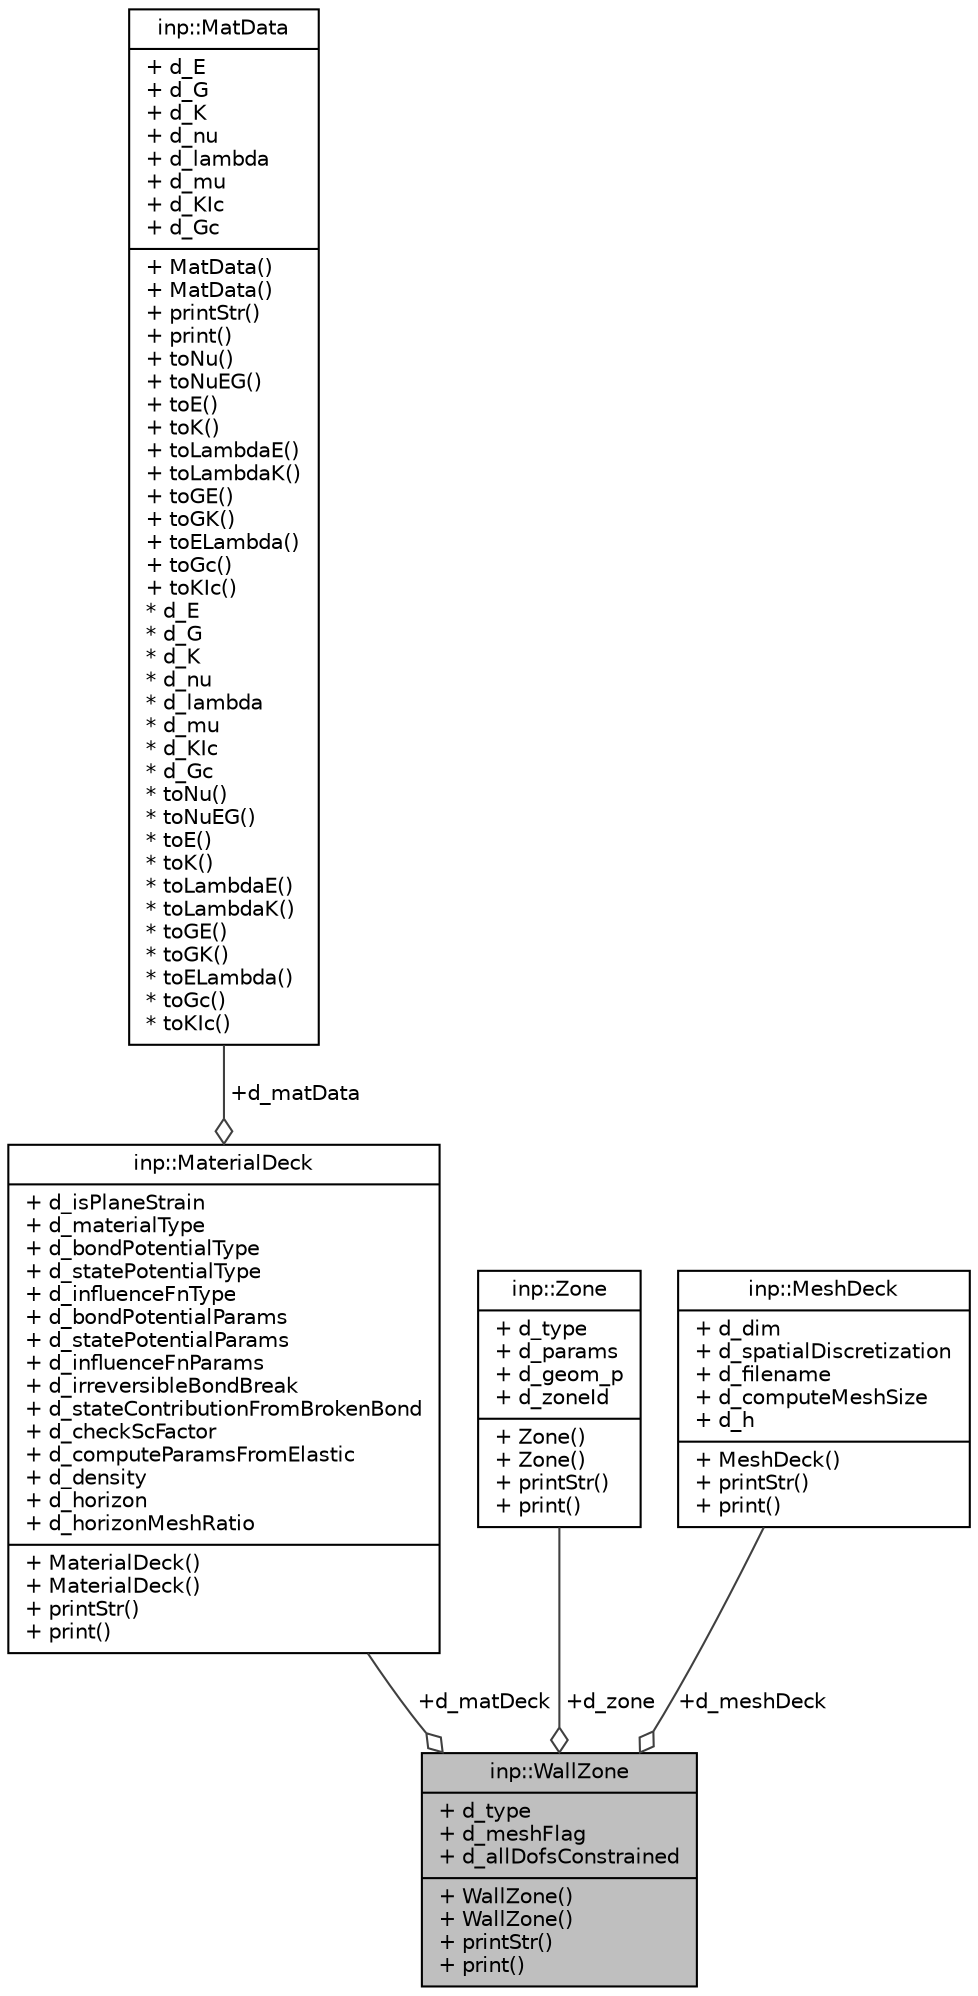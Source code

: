 digraph "inp::WallZone"
{
  edge [fontname="Helvetica",fontsize="10",labelfontname="Helvetica",labelfontsize="10"];
  node [fontname="Helvetica",fontsize="10",shape=record];
  Node1 [label="{inp::WallZone\n|+ d_type\l+ d_meshFlag\l+ d_allDofsConstrained\l|+ WallZone()\l+ WallZone()\l+ printStr()\l+ print()\l}",height=0.2,width=0.4,color="black", fillcolor="grey75", style="filled", fontcolor="black"];
  Node2 -> Node1 [color="grey25",fontsize="10",style="solid",label=" +d_matDeck" ,arrowhead="odiamond",fontname="Helvetica"];
  Node2 [label="{inp::MaterialDeck\n|+ d_isPlaneStrain\l+ d_materialType\l+ d_bondPotentialType\l+ d_statePotentialType\l+ d_influenceFnType\l+ d_bondPotentialParams\l+ d_statePotentialParams\l+ d_influenceFnParams\l+ d_irreversibleBondBreak\l+ d_stateContributionFromBrokenBond\l+ d_checkScFactor\l+ d_computeParamsFromElastic\l+ d_density\l+ d_horizon\l+ d_horizonMeshRatio\l|+ MaterialDeck()\l+ MaterialDeck()\l+ printStr()\l+ print()\l}",height=0.2,width=0.4,color="black", fillcolor="white", style="filled",URL="$structinp_1_1MaterialDeck.html",tooltip="Structure to read and store material related data. "];
  Node3 -> Node2 [color="grey25",fontsize="10",style="solid",label=" +d_matData" ,arrowhead="odiamond",fontname="Helvetica"];
  Node3 [label="{inp::MatData\n|+ d_E\l+ d_G\l+ d_K\l+ d_nu\l+ d_lambda\l+ d_mu\l+ d_KIc\l+ d_Gc\l|+ MatData()\l+ MatData()\l+ printStr()\l+ print()\l+ toNu()\l+ toNuEG()\l+ toE()\l+ toK()\l+ toLambdaE()\l+ toLambdaK()\l+ toGE()\l+ toGK()\l+ toELambda()\l+ toGc()\l+ toKIc()\l* d_E\l* d_G\l* d_K\l* d_nu\l* d_lambda\l* d_mu\l* d_KIc\l* d_Gc\l* toNu()\l* toNuEG()\l* toE()\l* toK()\l* toLambdaE()\l* toLambdaK()\l* toGE()\l* toGK()\l* toELambda()\l* toGc()\l* toKIc()\l}",height=0.2,width=0.4,color="black", fillcolor="white", style="filled",URL="$structinp_1_1MatData.html",tooltip="Structure for elastic properties and fracture properties. "];
  Node4 -> Node1 [color="grey25",fontsize="10",style="solid",label=" +d_zone" ,arrowhead="odiamond",fontname="Helvetica"];
  Node4 [label="{inp::Zone\n|+ d_type\l+ d_params\l+ d_geom_p\l+ d_zoneId\l|+ Zone()\l+ Zone()\l+ printStr()\l+ print()\l}",height=0.2,width=0.4,color="black", fillcolor="white", style="filled",URL="$structinp_1_1Zone.html",tooltip="User-input data for zones. "];
  Node5 -> Node1 [color="grey25",fontsize="10",style="solid",label=" +d_meshDeck" ,arrowhead="odiamond",fontname="Helvetica"];
  Node5 [label="{inp::MeshDeck\n|+ d_dim\l+ d_spatialDiscretization\l+ d_filename\l+ d_computeMeshSize\l+ d_h\l|+ MeshDeck()\l+ printStr()\l+ print()\l}",height=0.2,width=0.4,color="black", fillcolor="white", style="filled",URL="$structinp_1_1MeshDeck.html",tooltip="Structure to read and store mesh related input data. "];
}
